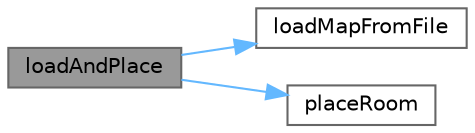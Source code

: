digraph "loadAndPlace"
{
 // LATEX_PDF_SIZE
  bgcolor="transparent";
  edge [fontname=Helvetica,fontsize=10,labelfontname=Helvetica,labelfontsize=10];
  node [fontname=Helvetica,fontsize=10,shape=box,height=0.2,width=0.4];
  rankdir="LR";
  Node1 [id="Node000001",label="loadAndPlace",height=0.2,width=0.4,color="gray40", fillcolor="grey60", style="filled", fontcolor="black",tooltip=" "];
  Node1 -> Node2 [id="edge1_Node000001_Node000002",color="steelblue1",style="solid",tooltip=" "];
  Node2 [id="Node000002",label="loadMapFromFile",height=0.2,width=0.4,color="grey40", fillcolor="white", style="filled",URL="$mapManagement_8cpp.html#aa23da23fc8d414e3c8ae7c7db359efe1",tooltip=" "];
  Node1 -> Node3 [id="edge2_Node000001_Node000003",color="steelblue1",style="solid",tooltip=" "];
  Node3 [id="Node000003",label="placeRoom",height=0.2,width=0.4,color="grey40", fillcolor="white", style="filled",URL="$mapManagement_8cpp.html#a3351b244ec420e79e448f4b4089929a5",tooltip="Places a room in the map at coordinates x y."];
}
